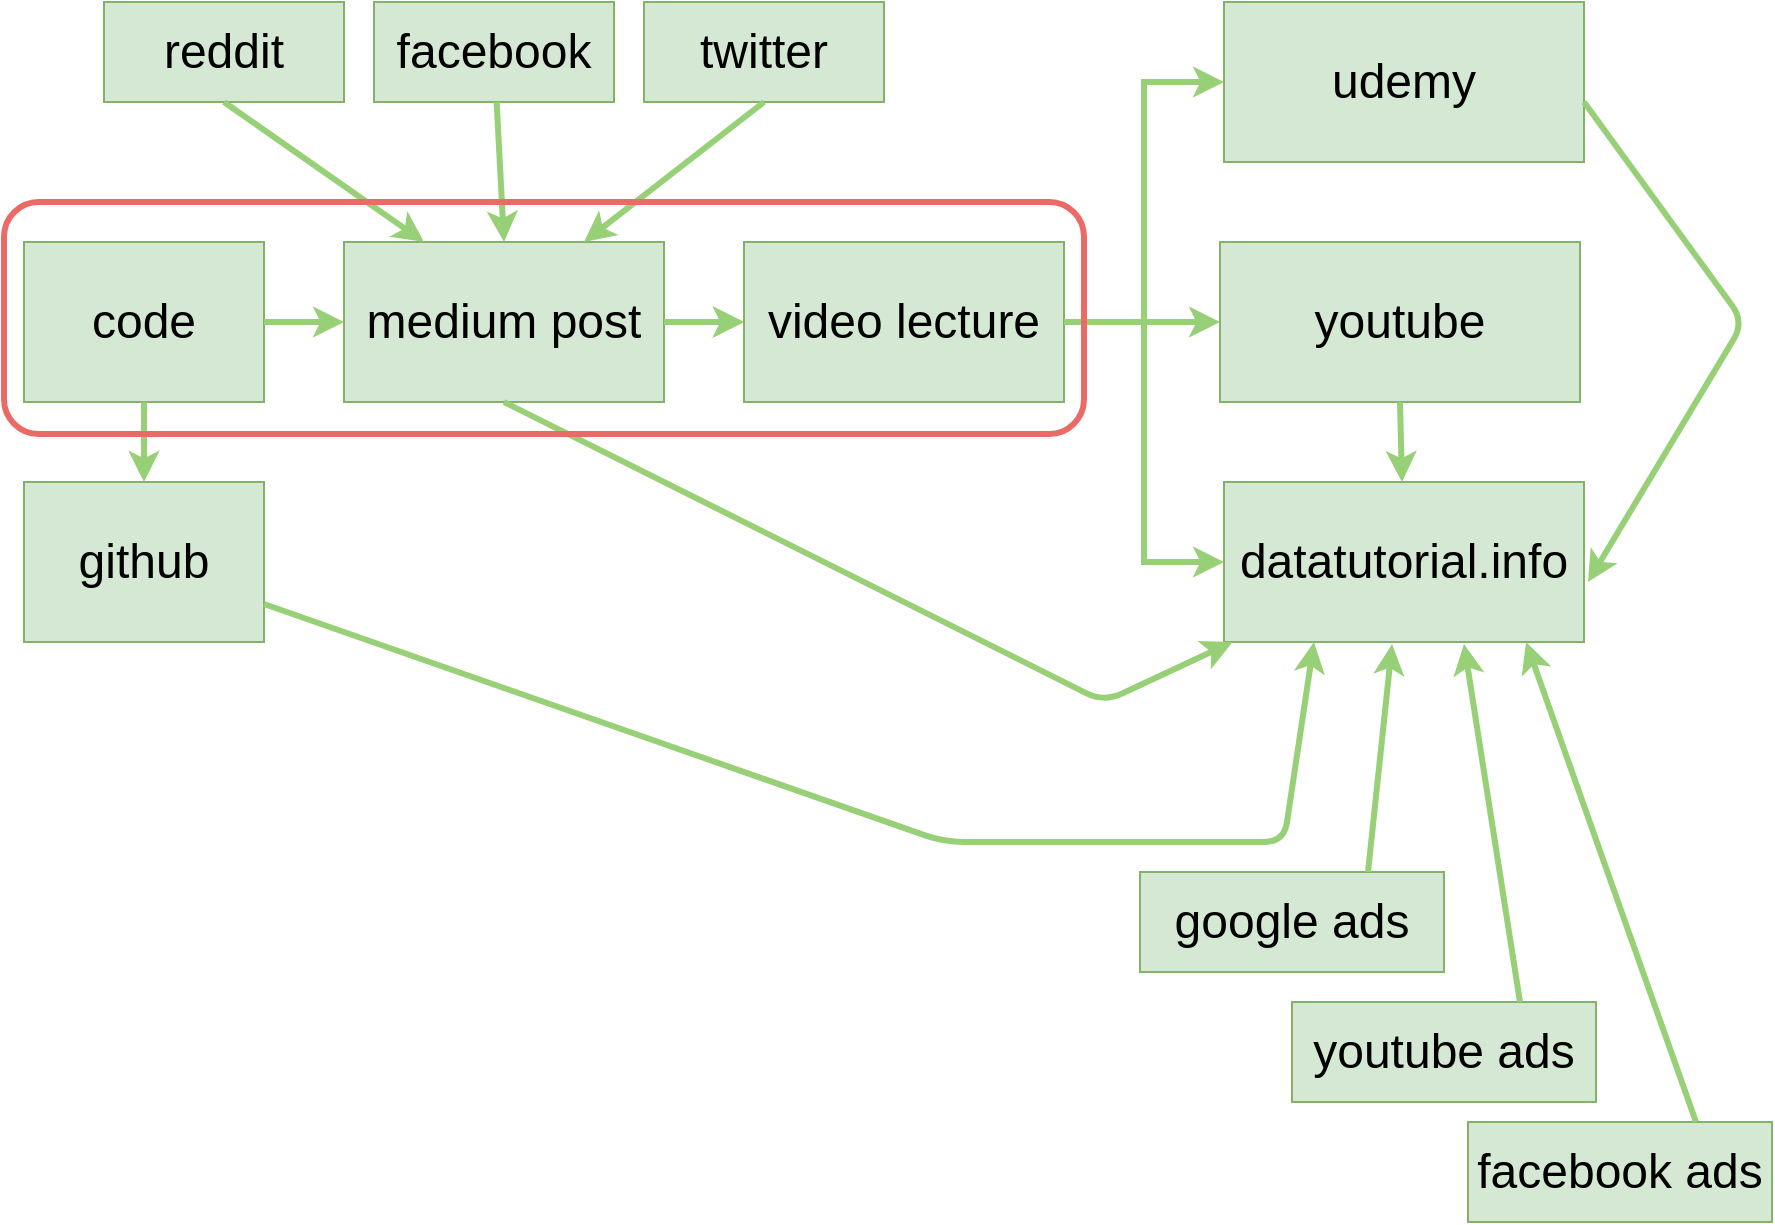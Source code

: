<mxfile version="10.7.5" type="device"><diagram id="OUtpI4QOq1i_azVqF6Sh" name="Page-1"><mxGraphModel dx="2260" dy="824" grid="1" gridSize="10" guides="1" tooltips="1" connect="1" arrows="1" fold="1" page="1" pageScale="1" pageWidth="850" pageHeight="1100" math="0" shadow="0"><root><mxCell id="0"/><mxCell id="1" parent="0"/><mxCell id="4El5PD5YRZCginAAtcam-2" value="&lt;font style=&quot;font-size: 24px&quot;&gt;code&lt;/font&gt;" style="text;html=1;strokeColor=#82b366;fillColor=#d5e8d4;align=center;verticalAlign=middle;whiteSpace=wrap;rounded=0;" parent="1" vertex="1"><mxGeometry x="-330" y="210" width="120" height="80" as="geometry"/></mxCell><mxCell id="gzLDCXfnRfLcTMCBiS2J-11" value="" style="edgeStyle=orthogonalEdgeStyle;rounded=0;orthogonalLoop=1;jettySize=auto;html=1;strokeColor=#97D077;strokeWidth=3;fontColor=#000000;" edge="1" parent="1" source="4El5PD5YRZCginAAtcam-3" target="gzLDCXfnRfLcTMCBiS2J-2"><mxGeometry relative="1" as="geometry"/></mxCell><mxCell id="4El5PD5YRZCginAAtcam-3" value="&lt;font style=&quot;font-size: 24px&quot;&gt;medium post&lt;/font&gt;" style="text;html=1;strokeColor=#82b366;fillColor=#d5e8d4;align=center;verticalAlign=middle;whiteSpace=wrap;rounded=0;" parent="1" vertex="1"><mxGeometry x="-170" y="210" width="160" height="80" as="geometry"/></mxCell><mxCell id="gzLDCXfnRfLcTMCBiS2J-1" value="" style="endArrow=classic;html=1;strokeColor=#97D077;strokeWidth=3;fontColor=#000000;exitX=1;exitY=0.5;exitDx=0;exitDy=0;" edge="1" parent="1" source="4El5PD5YRZCginAAtcam-2" target="4El5PD5YRZCginAAtcam-3"><mxGeometry width="50" height="50" relative="1" as="geometry"><mxPoint x="-220" y="280" as="sourcePoint"/><mxPoint x="-170" y="230" as="targetPoint"/></mxGeometry></mxCell><mxCell id="gzLDCXfnRfLcTMCBiS2J-2" value="&lt;span style=&quot;font-size: 24px&quot;&gt;video lecture&lt;/span&gt;" style="text;html=1;strokeColor=#82b366;fillColor=#d5e8d4;align=center;verticalAlign=middle;whiteSpace=wrap;rounded=0;" vertex="1" parent="1"><mxGeometry x="30" y="210" width="160" height="80" as="geometry"/></mxCell><mxCell id="gzLDCXfnRfLcTMCBiS2J-5" value="" style="endArrow=classic;html=1;strokeColor=#97D077;strokeWidth=3;fontColor=#000000;exitX=1;exitY=0.5;exitDx=0;exitDy=0;" edge="1" parent="1"><mxGeometry width="50" height="50" relative="1" as="geometry"><mxPoint x="-10" y="250" as="sourcePoint"/><mxPoint x="30" y="250" as="targetPoint"/></mxGeometry></mxCell><mxCell id="gzLDCXfnRfLcTMCBiS2J-8" value="&lt;span style=&quot;font-size: 24px&quot;&gt;youtube&lt;/span&gt;" style="text;html=1;strokeColor=#82b366;fillColor=#d5e8d4;align=center;verticalAlign=middle;whiteSpace=wrap;rounded=0;" vertex="1" parent="1"><mxGeometry x="268" y="210" width="180" height="80" as="geometry"/></mxCell><mxCell id="gzLDCXfnRfLcTMCBiS2J-9" value="&lt;span style=&quot;font-size: 24px&quot;&gt;udemy&lt;/span&gt;" style="text;html=1;strokeColor=#82b366;fillColor=#d5e8d4;align=center;verticalAlign=middle;whiteSpace=wrap;rounded=0;" vertex="1" parent="1"><mxGeometry x="270" y="90" width="180" height="80" as="geometry"/></mxCell><mxCell id="gzLDCXfnRfLcTMCBiS2J-10" value="&lt;span style=&quot;font-size: 24px&quot;&gt;datatutorial.info&lt;/span&gt;" style="text;html=1;strokeColor=#82b366;fillColor=#d5e8d4;align=center;verticalAlign=middle;whiteSpace=wrap;rounded=0;" vertex="1" parent="1"><mxGeometry x="270" y="330" width="180" height="80" as="geometry"/></mxCell><mxCell id="gzLDCXfnRfLcTMCBiS2J-12" value="" style="edgeStyle=orthogonalEdgeStyle;rounded=0;orthogonalLoop=1;jettySize=auto;html=1;strokeColor=#97D077;strokeWidth=3;fontColor=#000000;entryX=0;entryY=0.5;entryDx=0;entryDy=0;" edge="1" parent="1" source="gzLDCXfnRfLcTMCBiS2J-2" target="gzLDCXfnRfLcTMCBiS2J-9"><mxGeometry relative="1" as="geometry"><mxPoint y="260" as="sourcePoint"/><mxPoint x="40" y="260" as="targetPoint"/></mxGeometry></mxCell><mxCell id="gzLDCXfnRfLcTMCBiS2J-14" value="" style="endArrow=classic;html=1;strokeColor=#97D077;strokeWidth=3;fontColor=#000000;entryX=0;entryY=0.5;entryDx=0;entryDy=0;" edge="1" parent="1" target="gzLDCXfnRfLcTMCBiS2J-8"><mxGeometry width="50" height="50" relative="1" as="geometry"><mxPoint x="190" y="250" as="sourcePoint"/><mxPoint x="40" y="260" as="targetPoint"/></mxGeometry></mxCell><mxCell id="gzLDCXfnRfLcTMCBiS2J-15" value="" style="edgeStyle=orthogonalEdgeStyle;rounded=0;orthogonalLoop=1;jettySize=auto;html=1;strokeColor=#97D077;strokeWidth=3;fontColor=#000000;exitX=1;exitY=0.5;exitDx=0;exitDy=0;entryX=0;entryY=0.5;entryDx=0;entryDy=0;" edge="1" parent="1" source="gzLDCXfnRfLcTMCBiS2J-2" target="gzLDCXfnRfLcTMCBiS2J-10"><mxGeometry relative="1" as="geometry"><mxPoint x="200" y="260" as="sourcePoint"/><mxPoint x="230" y="390" as="targetPoint"/></mxGeometry></mxCell><mxCell id="gzLDCXfnRfLcTMCBiS2J-18" value="" style="endArrow=classic;html=1;strokeColor=#97D077;strokeWidth=3;fontColor=#000000;exitX=0.5;exitY=1;exitDx=0;exitDy=0;" edge="1" parent="1" source="4El5PD5YRZCginAAtcam-3" target="gzLDCXfnRfLcTMCBiS2J-10"><mxGeometry width="50" height="50" relative="1" as="geometry"><mxPoint x="-256.19" y="440" as="sourcePoint"/><mxPoint x="-290" y="460" as="targetPoint"/><Array as="points"><mxPoint x="210" y="440"/></Array></mxGeometry></mxCell><mxCell id="gzLDCXfnRfLcTMCBiS2J-19" value="&lt;font style=&quot;font-size: 24px&quot;&gt;github&lt;/font&gt;" style="text;html=1;strokeColor=#82b366;fillColor=#d5e8d4;align=center;verticalAlign=middle;whiteSpace=wrap;rounded=0;" vertex="1" parent="1"><mxGeometry x="-330" y="330" width="120" height="80" as="geometry"/></mxCell><mxCell id="gzLDCXfnRfLcTMCBiS2J-20" value="" style="endArrow=classic;html=1;strokeColor=#97D077;strokeWidth=3;fontColor=#000000;exitX=0.5;exitY=1;exitDx=0;exitDy=0;entryX=0.5;entryY=0;entryDx=0;entryDy=0;" edge="1" parent="1" source="4El5PD5YRZCginAAtcam-2" target="gzLDCXfnRfLcTMCBiS2J-19"><mxGeometry width="50" height="50" relative="1" as="geometry"><mxPoint x="-200" y="260" as="sourcePoint"/><mxPoint x="-160" y="260" as="targetPoint"/></mxGeometry></mxCell><mxCell id="gzLDCXfnRfLcTMCBiS2J-21" value="" style="endArrow=classic;html=1;strokeColor=#97D077;strokeWidth=3;fontColor=#000000;entryX=0.25;entryY=1;entryDx=0;entryDy=0;" edge="1" parent="1" source="gzLDCXfnRfLcTMCBiS2J-19" target="gzLDCXfnRfLcTMCBiS2J-10"><mxGeometry width="50" height="50" relative="1" as="geometry"><mxPoint x="-330" y="520" as="sourcePoint"/><mxPoint x="-280" y="470" as="targetPoint"/><Array as="points"><mxPoint x="130" y="510"/><mxPoint x="300" y="510"/></Array></mxGeometry></mxCell><mxCell id="gzLDCXfnRfLcTMCBiS2J-22" value="&lt;font style=&quot;font-size: 24px&quot;&gt;reddit&lt;/font&gt;" style="text;html=1;strokeColor=#82b366;fillColor=#d5e8d4;align=center;verticalAlign=middle;whiteSpace=wrap;rounded=0;" vertex="1" parent="1"><mxGeometry x="-290" y="90" width="120" height="50" as="geometry"/></mxCell><mxCell id="gzLDCXfnRfLcTMCBiS2J-24" value="&lt;font style=&quot;font-size: 24px&quot;&gt;facebook&lt;/font&gt;" style="text;html=1;strokeColor=#82b366;fillColor=#d5e8d4;align=center;verticalAlign=middle;whiteSpace=wrap;rounded=0;" vertex="1" parent="1"><mxGeometry x="-155" y="90" width="120" height="50" as="geometry"/></mxCell><mxCell id="gzLDCXfnRfLcTMCBiS2J-25" value="&lt;font style=&quot;font-size: 24px&quot;&gt;twitter&lt;/font&gt;" style="text;html=1;strokeColor=#82b366;fillColor=#d5e8d4;align=center;verticalAlign=middle;whiteSpace=wrap;rounded=0;" vertex="1" parent="1"><mxGeometry x="-20" y="90" width="120" height="50" as="geometry"/></mxCell><mxCell id="gzLDCXfnRfLcTMCBiS2J-26" value="" style="endArrow=classic;html=1;strokeColor=#97D077;strokeWidth=3;fontColor=#000000;exitX=0.5;exitY=1;exitDx=0;exitDy=0;entryX=0.25;entryY=0;entryDx=0;entryDy=0;" edge="1" parent="1" source="gzLDCXfnRfLcTMCBiS2J-22" target="4El5PD5YRZCginAAtcam-3"><mxGeometry width="50" height="50" relative="1" as="geometry"><mxPoint x="-260" y="300" as="sourcePoint"/><mxPoint x="-260" y="340" as="targetPoint"/></mxGeometry></mxCell><mxCell id="gzLDCXfnRfLcTMCBiS2J-27" value="" style="endArrow=classic;html=1;strokeColor=#97D077;strokeWidth=3;fontColor=#000000;entryX=0.5;entryY=0;entryDx=0;entryDy=0;" edge="1" parent="1" source="gzLDCXfnRfLcTMCBiS2J-24" target="4El5PD5YRZCginAAtcam-3"><mxGeometry width="50" height="50" relative="1" as="geometry"><mxPoint x="-230" y="130" as="sourcePoint"/><mxPoint x="-90" y="220" as="targetPoint"/></mxGeometry></mxCell><mxCell id="gzLDCXfnRfLcTMCBiS2J-28" value="" style="endArrow=classic;html=1;strokeColor=#97D077;strokeWidth=3;fontColor=#000000;entryX=0.75;entryY=0;entryDx=0;entryDy=0;exitX=0.5;exitY=1;exitDx=0;exitDy=0;" edge="1" parent="1" source="gzLDCXfnRfLcTMCBiS2J-25" target="4El5PD5YRZCginAAtcam-3"><mxGeometry width="50" height="50" relative="1" as="geometry"><mxPoint x="-80" y="130" as="sourcePoint"/><mxPoint x="-80" y="220" as="targetPoint"/></mxGeometry></mxCell><mxCell id="gzLDCXfnRfLcTMCBiS2J-29" value="" style="endArrow=classic;html=1;strokeColor=#97D077;strokeWidth=3;fontColor=#000000;exitX=1;exitY=0.625;exitDx=0;exitDy=0;exitPerimeter=0;" edge="1" parent="1" source="gzLDCXfnRfLcTMCBiS2J-9"><mxGeometry width="50" height="50" relative="1" as="geometry"><mxPoint x="454" y="130" as="sourcePoint"/><mxPoint x="452" y="380" as="targetPoint"/><Array as="points"><mxPoint x="530" y="250"/></Array></mxGeometry></mxCell><mxCell id="gzLDCXfnRfLcTMCBiS2J-30" value="" style="endArrow=classic;html=1;strokeColor=#97D077;strokeWidth=3;fontColor=#000000;exitX=0.5;exitY=1;exitDx=0;exitDy=0;" edge="1" parent="1" source="gzLDCXfnRfLcTMCBiS2J-8" target="gzLDCXfnRfLcTMCBiS2J-10"><mxGeometry width="50" height="50" relative="1" as="geometry"><mxPoint x="-330" y="590" as="sourcePoint"/><mxPoint x="-280" y="540" as="targetPoint"/></mxGeometry></mxCell><mxCell id="gzLDCXfnRfLcTMCBiS2J-31" value="&lt;span style=&quot;font-size: 24px&quot;&gt;google ads&lt;/span&gt;" style="text;html=1;strokeColor=#82b366;fillColor=#d5e8d4;align=center;verticalAlign=middle;whiteSpace=wrap;rounded=0;" vertex="1" parent="1"><mxGeometry x="228" y="525" width="152" height="50" as="geometry"/></mxCell><mxCell id="gzLDCXfnRfLcTMCBiS2J-34" value="&lt;span style=&quot;font-size: 24px&quot;&gt;youtube ads&lt;/span&gt;" style="text;html=1;strokeColor=#82b366;fillColor=#d5e8d4;align=center;verticalAlign=middle;whiteSpace=wrap;rounded=0;" vertex="1" parent="1"><mxGeometry x="304" y="590" width="152" height="50" as="geometry"/></mxCell><mxCell id="gzLDCXfnRfLcTMCBiS2J-35" value="&lt;span style=&quot;font-size: 24px&quot;&gt;facebook ads&lt;/span&gt;" style="text;html=1;strokeColor=#82b366;fillColor=#d5e8d4;align=center;verticalAlign=middle;whiteSpace=wrap;rounded=0;" vertex="1" parent="1"><mxGeometry x="392" y="650" width="152" height="50" as="geometry"/></mxCell><mxCell id="gzLDCXfnRfLcTMCBiS2J-36" value="" style="endArrow=classic;html=1;strokeColor=#97D077;strokeWidth=3;fontColor=#000000;entryX=0.467;entryY=1.013;entryDx=0;entryDy=0;entryPerimeter=0;exitX=0.75;exitY=0;exitDx=0;exitDy=0;" edge="1" parent="1" source="gzLDCXfnRfLcTMCBiS2J-31" target="gzLDCXfnRfLcTMCBiS2J-10"><mxGeometry width="50" height="50" relative="1" as="geometry"><mxPoint x="340" y="570" as="sourcePoint"/><mxPoint x="390" y="520" as="targetPoint"/></mxGeometry></mxCell><mxCell id="gzLDCXfnRfLcTMCBiS2J-37" value="" style="endArrow=classic;html=1;strokeColor=#97D077;strokeWidth=3;fontColor=#000000;exitX=0.75;exitY=0;exitDx=0;exitDy=0;" edge="1" parent="1" source="gzLDCXfnRfLcTMCBiS2J-34"><mxGeometry width="50" height="50" relative="1" as="geometry"><mxPoint x="425" y="630" as="sourcePoint"/><mxPoint x="390" y="411" as="targetPoint"/></mxGeometry></mxCell><mxCell id="gzLDCXfnRfLcTMCBiS2J-38" value="" style="endArrow=classic;html=1;strokeColor=#97D077;strokeWidth=3;fontColor=#000000;entryX=0.839;entryY=1;entryDx=0;entryDy=0;entryPerimeter=0;exitX=0.75;exitY=0;exitDx=0;exitDy=0;" edge="1" parent="1" source="gzLDCXfnRfLcTMCBiS2J-35" target="gzLDCXfnRfLcTMCBiS2J-10"><mxGeometry width="50" height="50" relative="1" as="geometry"><mxPoint x="480" y="640" as="sourcePoint"/><mxPoint x="424" y="421" as="targetPoint"/></mxGeometry></mxCell><mxCell id="gzLDCXfnRfLcTMCBiS2J-39" value="" style="rounded=1;whiteSpace=wrap;html=1;strokeWidth=3;fillColor=none;strokeColor=#EA6B66;" vertex="1" parent="1"><mxGeometry x="-340" y="190" width="540" height="116" as="geometry"/></mxCell></root></mxGraphModel></diagram></mxfile>